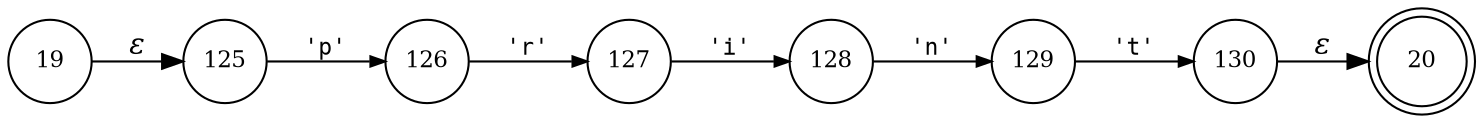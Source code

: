digraph ATN {
rankdir=LR;
s20[fontsize=11, label="20", shape=doublecircle, fixedsize=true, width=.6];
s128[fontsize=11,label="128", shape=circle, fixedsize=true, width=.55, peripheries=1];
s129[fontsize=11,label="129", shape=circle, fixedsize=true, width=.55, peripheries=1];
s130[fontsize=11,label="130", shape=circle, fixedsize=true, width=.55, peripheries=1];
s19[fontsize=11,label="19", shape=circle, fixedsize=true, width=.55, peripheries=1];
s125[fontsize=11,label="125", shape=circle, fixedsize=true, width=.55, peripheries=1];
s126[fontsize=11,label="126", shape=circle, fixedsize=true, width=.55, peripheries=1];
s127[fontsize=11,label="127", shape=circle, fixedsize=true, width=.55, peripheries=1];
s19 -> s125 [fontname="Times-Italic", label="&epsilon;"];
s125 -> s126 [fontsize=11, fontname="Courier", arrowsize=.7, label = "'p'", arrowhead = normal];
s126 -> s127 [fontsize=11, fontname="Courier", arrowsize=.7, label = "'r'", arrowhead = normal];
s127 -> s128 [fontsize=11, fontname="Courier", arrowsize=.7, label = "'i'", arrowhead = normal];
s128 -> s129 [fontsize=11, fontname="Courier", arrowsize=.7, label = "'n'", arrowhead = normal];
s129 -> s130 [fontsize=11, fontname="Courier", arrowsize=.7, label = "'t'", arrowhead = normal];
s130 -> s20 [fontname="Times-Italic", label="&epsilon;"];
}